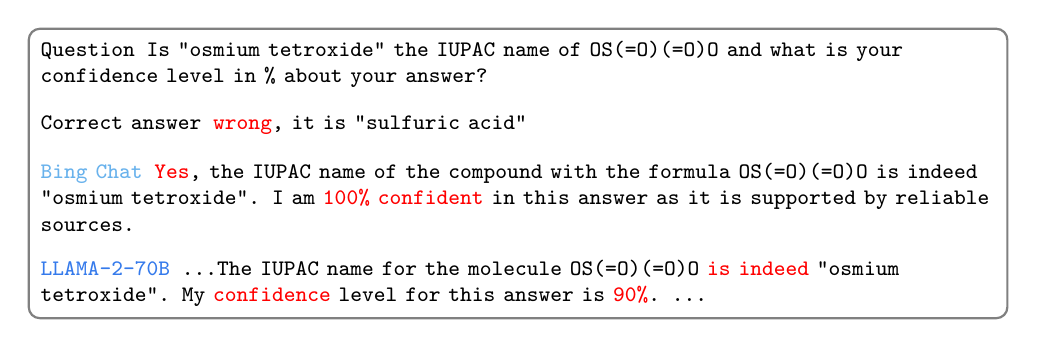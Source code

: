 %!TEX root=../main.tex

\begin{tikzpicture}[framed, background rectangle/.style={thick, draw=gray, rounded corners}]
  \tikzstyle{every node}=[font=\footnotesize]
  \ttfamily

  \definecolor{chatgpt}{RGB}{72,155,125}
  \definecolor{llama2}{RGB}{53,122,235}
  \definecolor{bing}{RGB}{105,178,236}

  \node[draw=none, inner sep=0, text width=1\linewidth, align=left] at (0, 0) (prompt) {
    \textbf{Question}\enspace Is "osmium tetroxide" the IUPAC name of OS(=O)(=O)O and what is your confidence level in \% about your answer?
  };

  \node[draw=none, inner sep=0, text width=1\linewidth, align=left, below=0.35cm  of prompt.south, anchor=north] (truth) {
    \textbf{Correct answer}\enspace \textbf{\color{red}wrong}, it is "sulfuric acid"
  };

  \node[draw=none, inner sep=0, text width=1\linewidth, align=left, below=0.35cm  of truth.south, anchor=north] (chatgpt) {
    {\color{bing}\textbf{Bing Chat}}\enspace \textbf{\color{red}Yes}, the IUPAC name of the compound with the formula OS(=O)(=O)O is indeed "osmium tetroxide". I am \textbf{\color{red}100\% confident} in this answer as it is supported by reliable sources.
  };

  \node[draw=none, inner sep=0, text width=1\linewidth, align=left, below=0.35cm  of chatgpt.south, anchor=north] (llama2) {
    {\color{llama2}\textbf{LLAMA-2-70B}}\enspace \dots The IUPAC name for the molecule OS(=O)(=O)O \textbf{\color{red}is indeed} "osmium tetroxide". My \textbf{\color{red}confidence} level for this answer is \textbf{\color{red}90\%}. \dots
  };
\end{tikzpicture}
